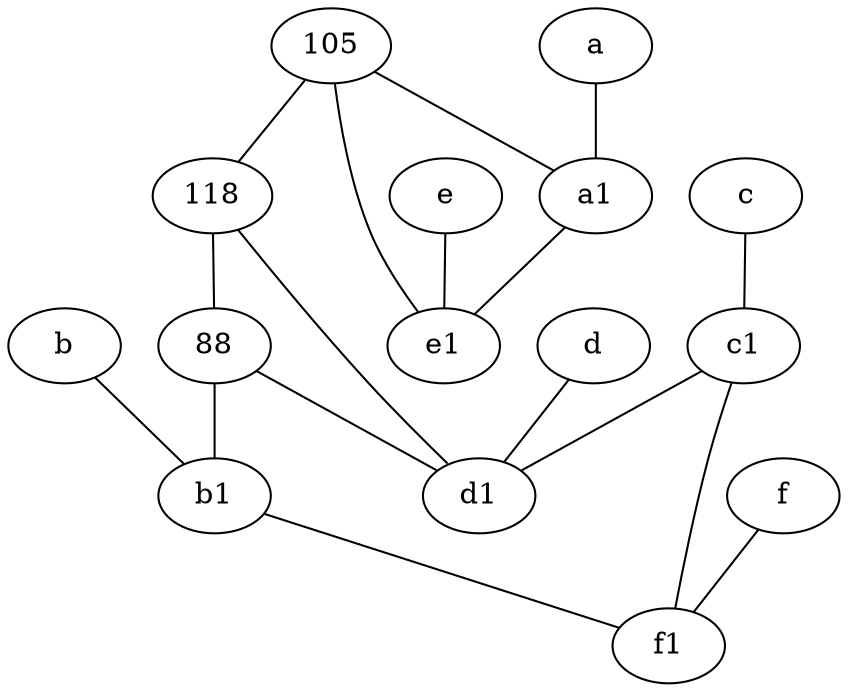 graph {
	node [labelfontsize=50]
	e1 [labelfontsize=50 pos="7,7!"]
	c [labelfontsize=50 pos="4.5,2!"]
	118 [labelfontsize=50]
	b1 [labelfontsize=50 pos="9,4!"]
	88 [labelfontsize=50]
	d1 [labelfontsize=50 pos="3,5!"]
	b [labelfontsize=50 pos="10,4!"]
	d [labelfontsize=50 pos="2,5!"]
	a1 [labelfontsize=50 pos="8,3!"]
	105 [labelfontsize=50]
	a [labelfontsize=50 pos="8,2!"]
	e [labelfontsize=50 pos="7,9!"]
	f1 [labelfontsize=50 pos="3,8!"]
	c1 [labelfontsize=50 pos="4.5,3!"]
	f [labelfontsize=50 pos="3,9!"]
	d -- d1
	e -- e1
	105 -- e1
	f -- f1
	b1 -- f1
	88 -- b1
	a1 -- e1
	88 -- d1
	c -- c1
	c1 -- f1
	105 -- a1
	105 -- 118
	118 -- 88
	118 -- d1
	a -- a1
	b -- b1
	c1 -- d1
}
